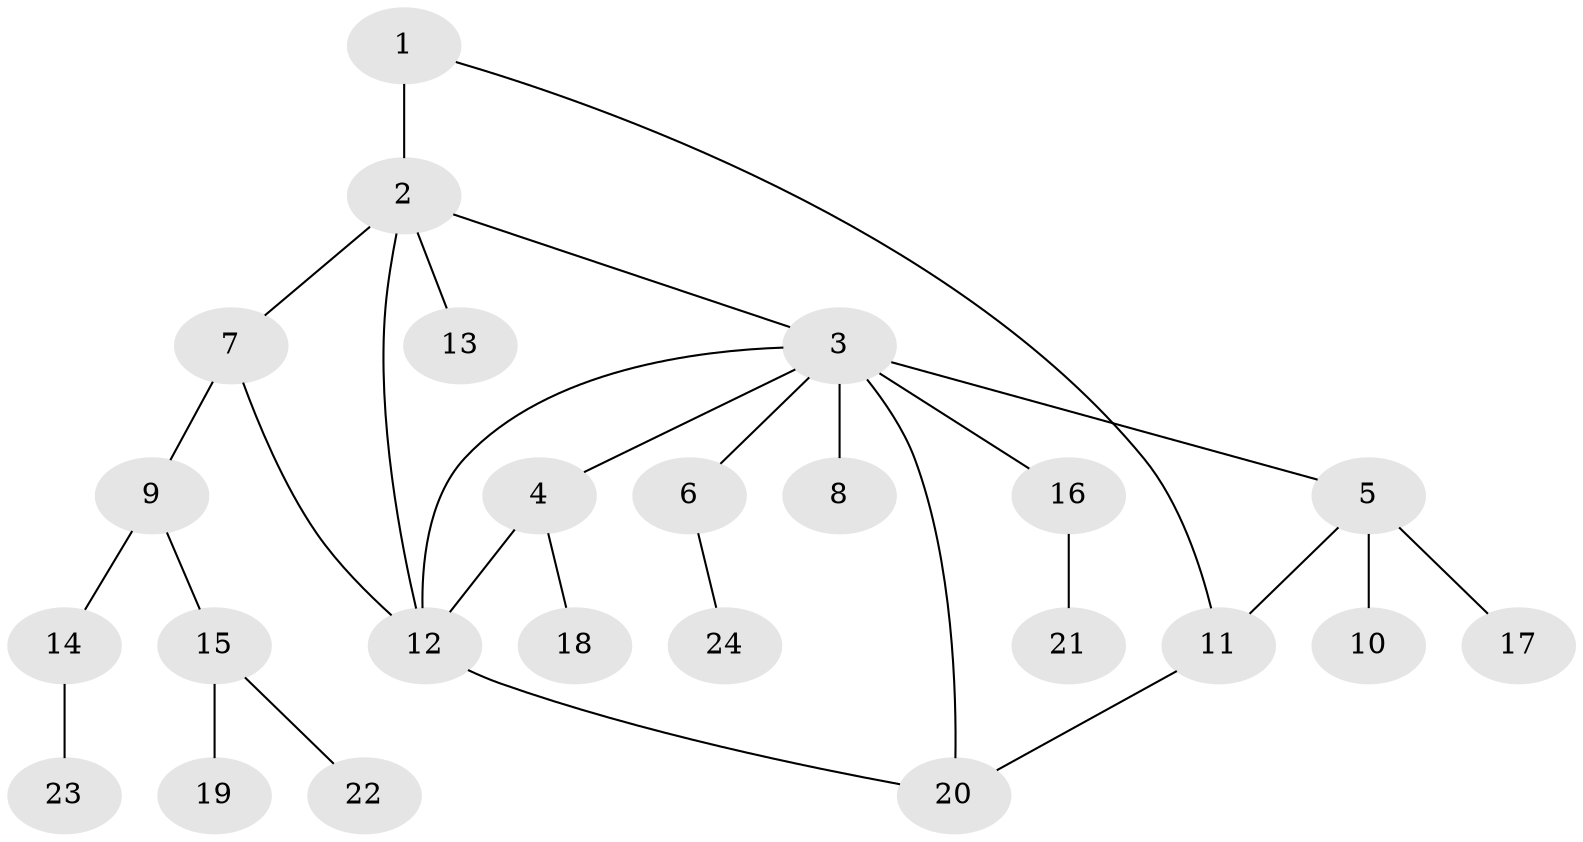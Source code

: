 // original degree distribution, {1: 0.6037735849056604, 13: 0.018867924528301886, 14: 0.018867924528301886, 3: 0.11320754716981132, 6: 0.03773584905660377, 4: 0.03773584905660377, 10: 0.018867924528301886, 2: 0.1320754716981132, 5: 0.018867924528301886}
// Generated by graph-tools (version 1.1) at 2025/50/03/04/25 22:50:24]
// undirected, 24 vertices, 29 edges
graph export_dot {
  node [color=gray90,style=filled];
  1;
  2;
  3;
  4;
  5;
  6;
  7;
  8;
  9;
  10;
  11;
  12;
  13;
  14;
  15;
  16;
  17;
  18;
  19;
  20;
  21;
  22;
  23;
  24;
  1 -- 2 [weight=7.0];
  1 -- 11 [weight=1.0];
  2 -- 3 [weight=1.0];
  2 -- 7 [weight=2.0];
  2 -- 12 [weight=1.0];
  2 -- 13 [weight=1.0];
  3 -- 4 [weight=1.0];
  3 -- 5 [weight=1.0];
  3 -- 6 [weight=1.0];
  3 -- 8 [weight=4.0];
  3 -- 12 [weight=1.0];
  3 -- 16 [weight=1.0];
  3 -- 20 [weight=1.0];
  4 -- 12 [weight=3.0];
  4 -- 18 [weight=1.0];
  5 -- 10 [weight=2.0];
  5 -- 11 [weight=1.0];
  5 -- 17 [weight=1.0];
  6 -- 24 [weight=1.0];
  7 -- 9 [weight=1.0];
  7 -- 12 [weight=1.0];
  9 -- 14 [weight=1.0];
  9 -- 15 [weight=1.0];
  11 -- 20 [weight=1.0];
  12 -- 20 [weight=1.0];
  14 -- 23 [weight=1.0];
  15 -- 19 [weight=1.0];
  15 -- 22 [weight=1.0];
  16 -- 21 [weight=1.0];
}
